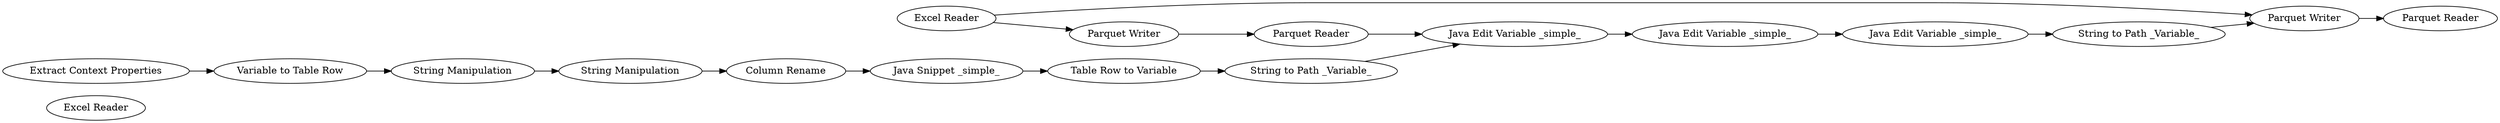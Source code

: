 digraph {
	1 [label="Excel Reader"]
	2 [label="Excel Reader"]
	4 [label="Parquet Writer"]
	5 [label="Parquet Reader"]
	56 [label="Extract Context Properties"]
	46 [label="Java Snippet _simple_"]
	47 [label="String Manipulation"]
	48 [label="String Manipulation"]
	57 [label="Variable to Table Row"]
	248 [label="Column Rename"]
	249 [label="Table Row to Variable"]
	250 [label="String to Path _Variable_"]
	254 [label="Java Edit Variable _simple_"]
	255 [label="String to Path _Variable_"]
	256 [label="Java Edit Variable _simple_"]
	257 [label="Java Edit Variable _simple_"]
	258 [label="Parquet Reader"]
	259 [label="Parquet Writer"]
	46 -> 249
	47 -> 248
	48 -> 47
	57 -> 48
	248 -> 46
	249 -> 250
	2 -> 4
	2 -> 259
	4 -> 5
	5 -> 254
	56 -> 57
	250 -> 254
	254 -> 256
	255 -> 259
	256 -> 257
	257 -> 255
	259 -> 258
	rankdir=LR
}

